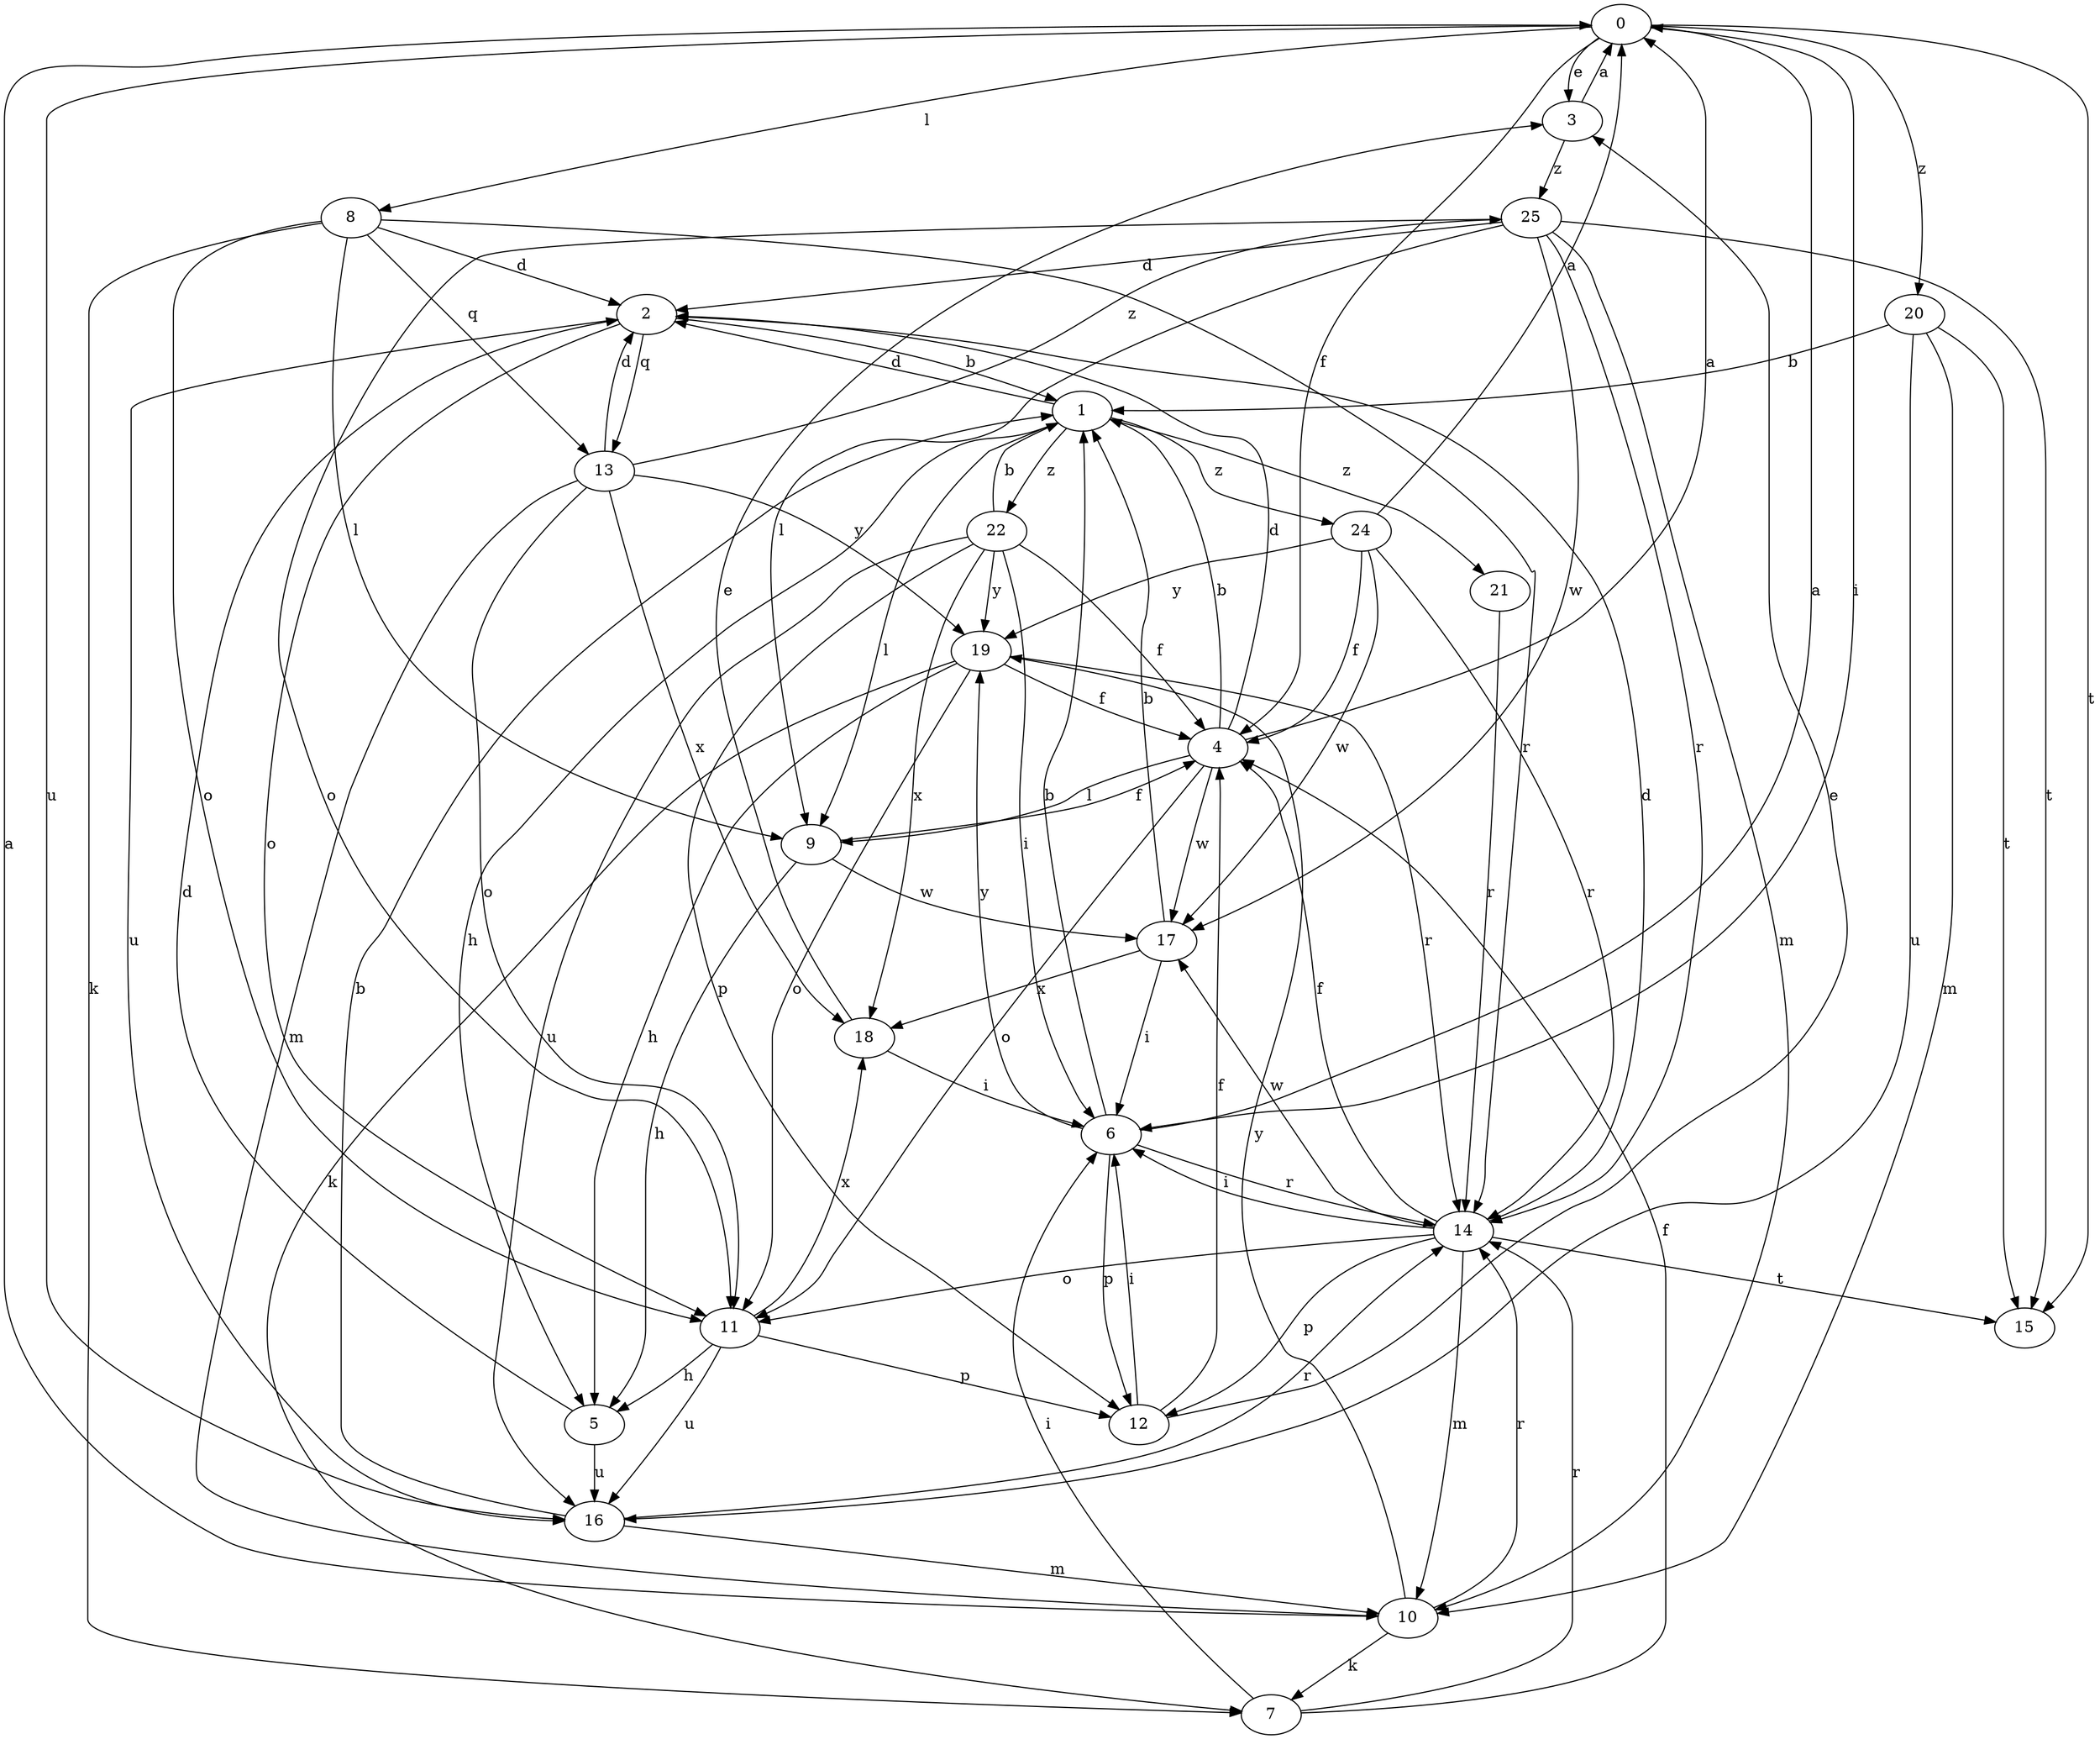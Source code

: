 strict digraph  {
0;
1;
2;
3;
4;
5;
6;
7;
8;
9;
10;
11;
12;
13;
14;
15;
16;
17;
18;
19;
20;
21;
22;
24;
25;
0 -> 3  [label=e];
0 -> 4  [label=f];
0 -> 6  [label=i];
0 -> 8  [label=l];
0 -> 15  [label=t];
0 -> 16  [label=u];
0 -> 20  [label=z];
1 -> 2  [label=d];
1 -> 5  [label=h];
1 -> 9  [label=l];
1 -> 21  [label=z];
1 -> 22  [label=z];
1 -> 24  [label=z];
2 -> 1  [label=b];
2 -> 11  [label=o];
2 -> 13  [label=q];
2 -> 16  [label=u];
3 -> 0  [label=a];
3 -> 25  [label=z];
4 -> 0  [label=a];
4 -> 1  [label=b];
4 -> 2  [label=d];
4 -> 9  [label=l];
4 -> 11  [label=o];
4 -> 17  [label=w];
5 -> 2  [label=d];
5 -> 16  [label=u];
6 -> 0  [label=a];
6 -> 1  [label=b];
6 -> 12  [label=p];
6 -> 14  [label=r];
6 -> 19  [label=y];
7 -> 4  [label=f];
7 -> 6  [label=i];
7 -> 14  [label=r];
8 -> 2  [label=d];
8 -> 7  [label=k];
8 -> 9  [label=l];
8 -> 11  [label=o];
8 -> 13  [label=q];
8 -> 14  [label=r];
9 -> 4  [label=f];
9 -> 5  [label=h];
9 -> 17  [label=w];
10 -> 0  [label=a];
10 -> 7  [label=k];
10 -> 14  [label=r];
10 -> 19  [label=y];
11 -> 5  [label=h];
11 -> 12  [label=p];
11 -> 16  [label=u];
11 -> 18  [label=x];
12 -> 3  [label=e];
12 -> 4  [label=f];
12 -> 6  [label=i];
13 -> 2  [label=d];
13 -> 10  [label=m];
13 -> 11  [label=o];
13 -> 18  [label=x];
13 -> 19  [label=y];
13 -> 25  [label=z];
14 -> 2  [label=d];
14 -> 4  [label=f];
14 -> 6  [label=i];
14 -> 10  [label=m];
14 -> 11  [label=o];
14 -> 12  [label=p];
14 -> 15  [label=t];
14 -> 17  [label=w];
16 -> 1  [label=b];
16 -> 10  [label=m];
16 -> 14  [label=r];
17 -> 1  [label=b];
17 -> 6  [label=i];
17 -> 18  [label=x];
18 -> 3  [label=e];
18 -> 6  [label=i];
19 -> 4  [label=f];
19 -> 5  [label=h];
19 -> 7  [label=k];
19 -> 11  [label=o];
19 -> 14  [label=r];
20 -> 1  [label=b];
20 -> 10  [label=m];
20 -> 15  [label=t];
20 -> 16  [label=u];
21 -> 14  [label=r];
22 -> 1  [label=b];
22 -> 4  [label=f];
22 -> 6  [label=i];
22 -> 12  [label=p];
22 -> 16  [label=u];
22 -> 18  [label=x];
22 -> 19  [label=y];
24 -> 0  [label=a];
24 -> 4  [label=f];
24 -> 14  [label=r];
24 -> 17  [label=w];
24 -> 19  [label=y];
25 -> 2  [label=d];
25 -> 9  [label=l];
25 -> 10  [label=m];
25 -> 11  [label=o];
25 -> 14  [label=r];
25 -> 15  [label=t];
25 -> 17  [label=w];
}
